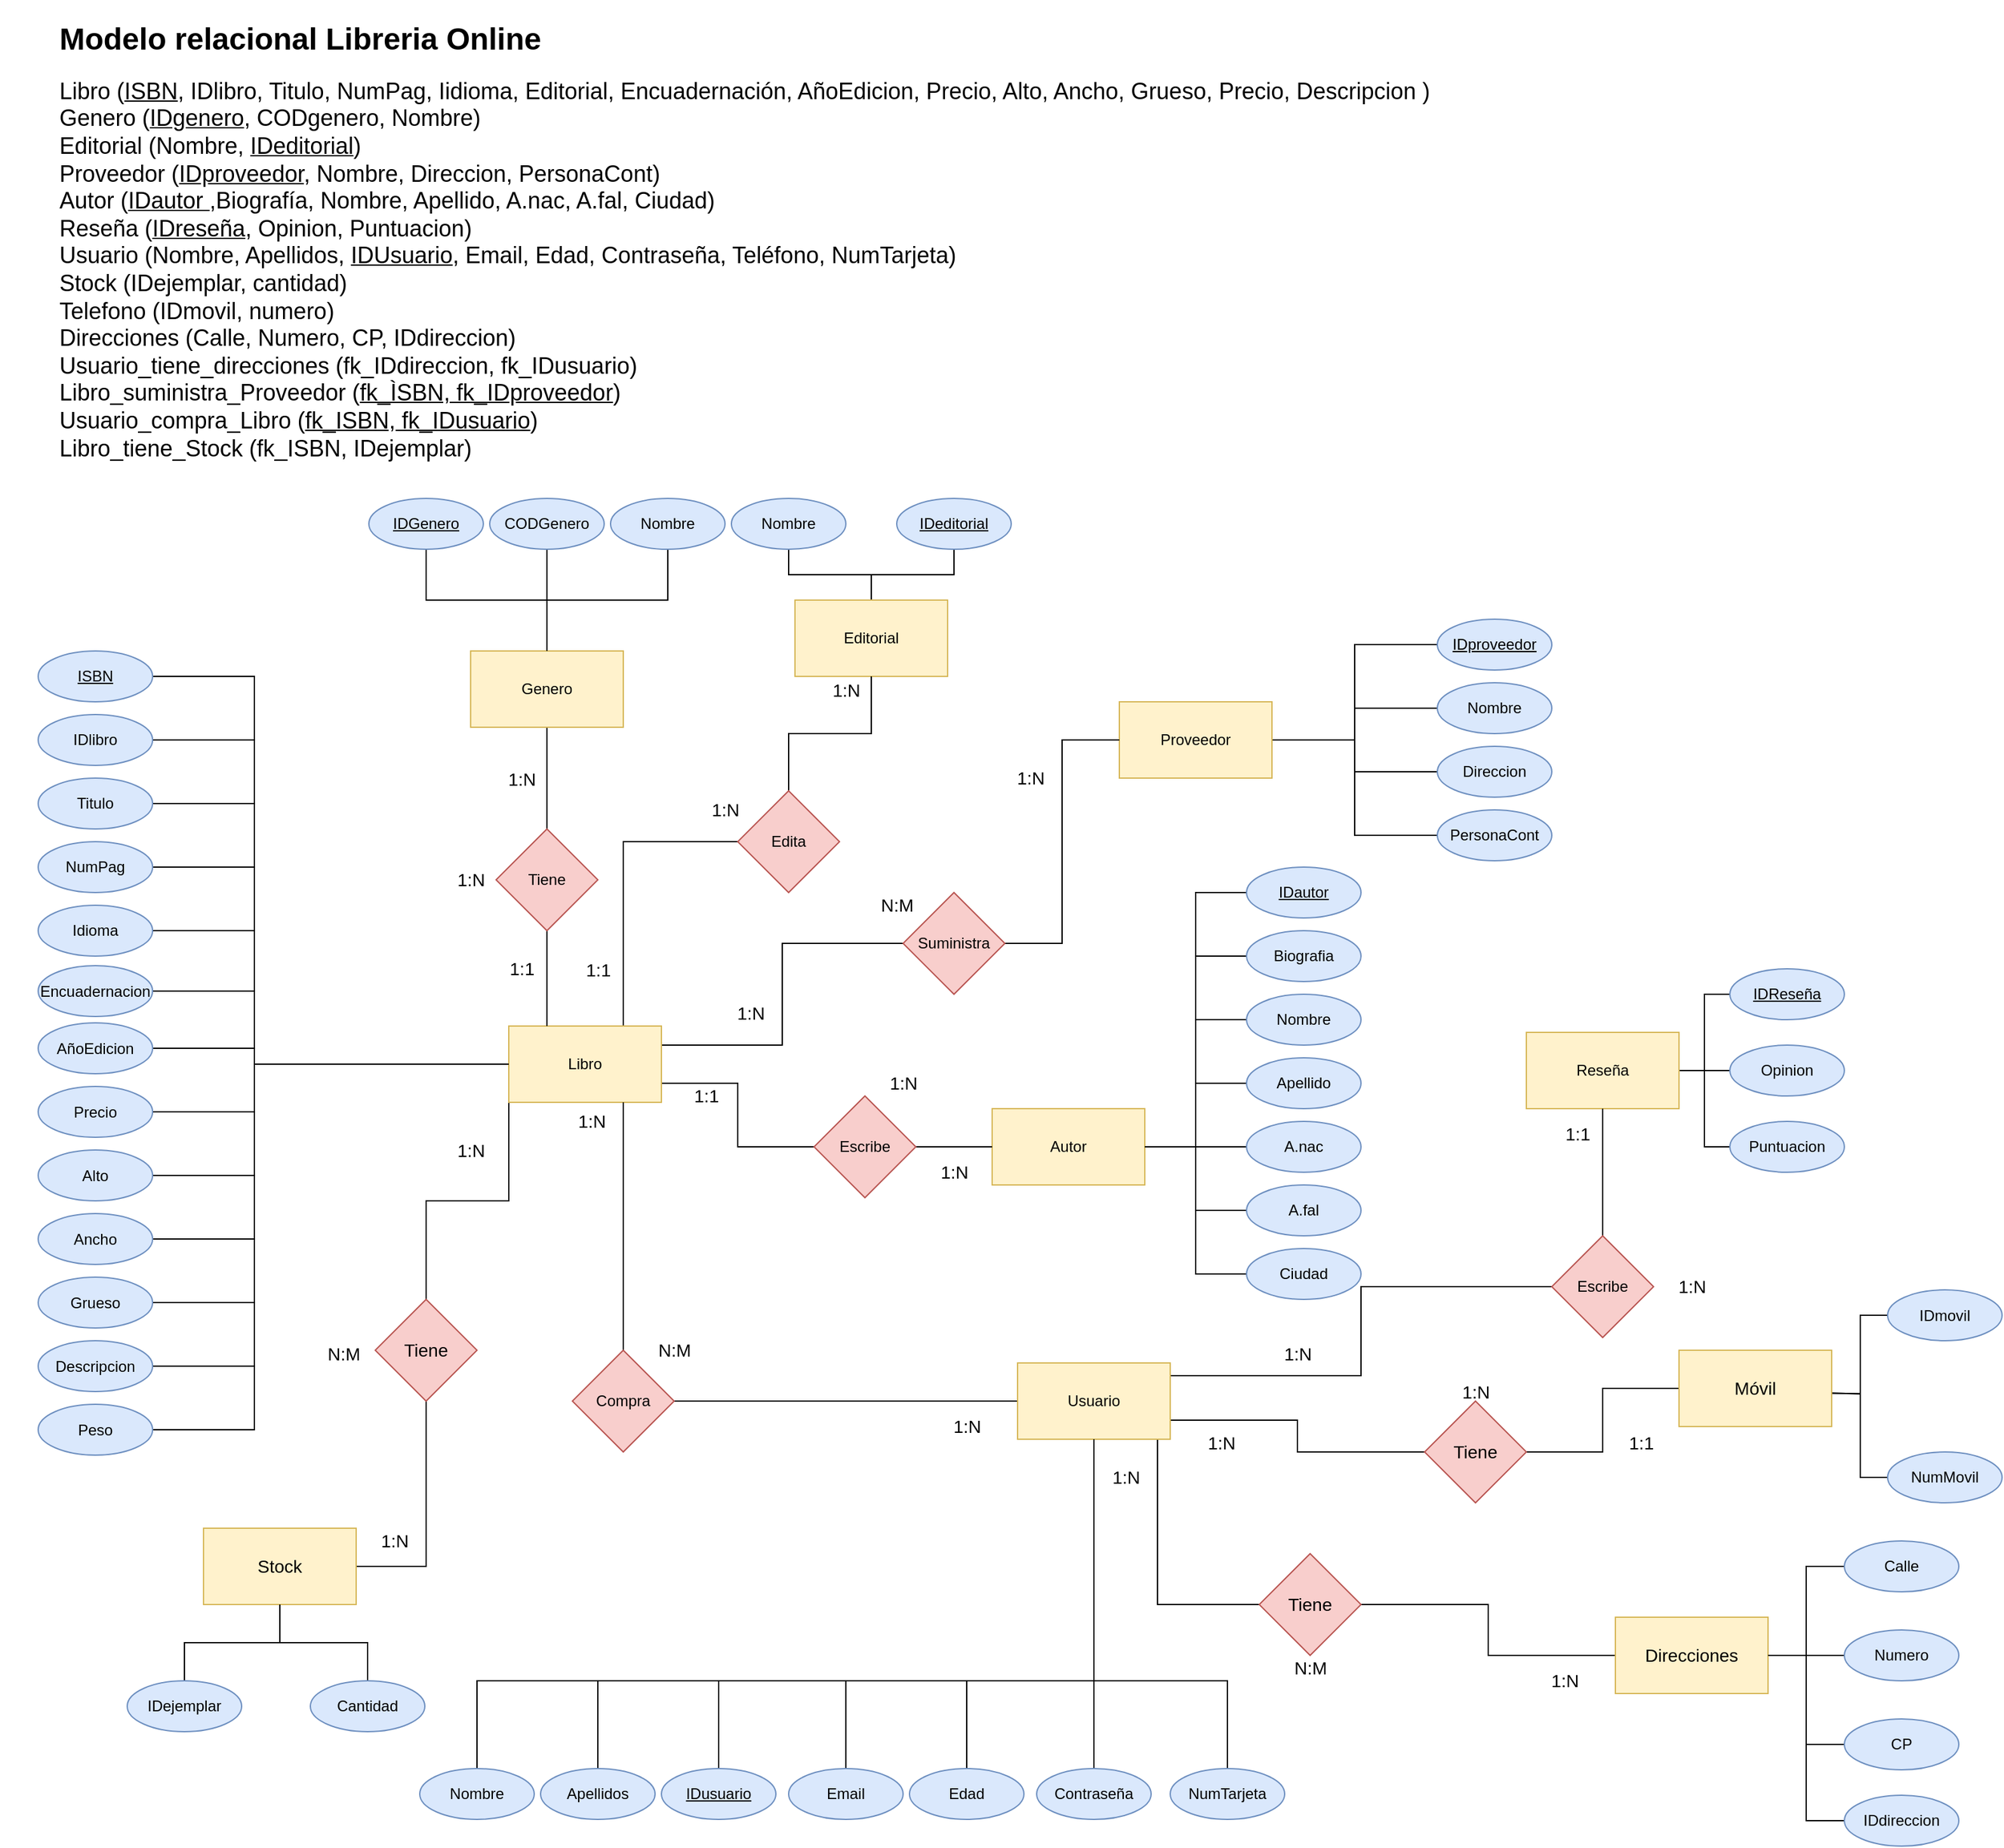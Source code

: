 <mxfile version="18.0.6" type="device"><diagram id="NYecESXogFYvdkkcwv6x" name="Página-1"><mxGraphModel dx="1858" dy="2727" grid="1" gridSize="10" guides="1" tooltips="1" connect="1" arrows="1" fold="1" page="1" pageScale="1" pageWidth="827" pageHeight="1169" math="0" shadow="0"><root><mxCell id="0"/><mxCell id="1" parent="0"/><mxCell id="gEyyF-Of_ql6OlrXS_ax-106" style="edgeStyle=orthogonalEdgeStyle;rounded=0;orthogonalLoop=1;jettySize=auto;html=1;exitX=0.75;exitY=0;exitDx=0;exitDy=0;entryX=0;entryY=0.5;entryDx=0;entryDy=0;endArrow=none;endFill=0;" edge="1" parent="1" source="gEyyF-Of_ql6OlrXS_ax-1" target="gEyyF-Of_ql6OlrXS_ax-92"><mxGeometry relative="1" as="geometry"><Array as="points"><mxPoint x="570" y="440"/></Array></mxGeometry></mxCell><mxCell id="gEyyF-Of_ql6OlrXS_ax-107" style="edgeStyle=orthogonalEdgeStyle;rounded=0;orthogonalLoop=1;jettySize=auto;html=1;exitX=1;exitY=0.75;exitDx=0;exitDy=0;entryX=0;entryY=0.5;entryDx=0;entryDy=0;endArrow=none;endFill=0;" edge="1" parent="1" source="gEyyF-Of_ql6OlrXS_ax-1" target="gEyyF-Of_ql6OlrXS_ax-72"><mxGeometry relative="1" as="geometry"/></mxCell><mxCell id="gEyyF-Of_ql6OlrXS_ax-110" style="edgeStyle=orthogonalEdgeStyle;rounded=0;orthogonalLoop=1;jettySize=auto;html=1;exitX=1;exitY=0.25;exitDx=0;exitDy=0;entryX=0;entryY=0.5;entryDx=0;entryDy=0;endArrow=none;endFill=0;" edge="1" parent="1" source="gEyyF-Of_ql6OlrXS_ax-1" target="gEyyF-Of_ql6OlrXS_ax-108"><mxGeometry relative="1" as="geometry"/></mxCell><mxCell id="UOkrinHC7sPWlOoIDPEx-24" style="edgeStyle=orthogonalEdgeStyle;rounded=0;orthogonalLoop=1;jettySize=auto;html=1;exitX=0;exitY=1;exitDx=0;exitDy=0;fontSize=14;endArrow=none;endFill=0;" edge="1" parent="1" source="gEyyF-Of_ql6OlrXS_ax-1" target="UOkrinHC7sPWlOoIDPEx-22"><mxGeometry relative="1" as="geometry"/></mxCell><mxCell id="gEyyF-Of_ql6OlrXS_ax-1" value="Libro" style="rounded=0;whiteSpace=wrap;html=1;fillColor=#fff2cc;strokeColor=#d6b656;" vertex="1" parent="1"><mxGeometry x="480" y="585" width="120" height="60" as="geometry"/></mxCell><mxCell id="gEyyF-Of_ql6OlrXS_ax-98" style="edgeStyle=orthogonalEdgeStyle;rounded=0;orthogonalLoop=1;jettySize=auto;html=1;exitX=0.5;exitY=0;exitDx=0;exitDy=0;entryX=0.5;entryY=1;entryDx=0;entryDy=0;endArrow=none;endFill=0;" edge="1" parent="1" source="gEyyF-Of_ql6OlrXS_ax-2" target="gEyyF-Of_ql6OlrXS_ax-95"><mxGeometry relative="1" as="geometry"/></mxCell><mxCell id="gEyyF-Of_ql6OlrXS_ax-99" style="edgeStyle=orthogonalEdgeStyle;rounded=0;orthogonalLoop=1;jettySize=auto;html=1;exitX=0.5;exitY=0;exitDx=0;exitDy=0;entryX=0.5;entryY=1;entryDx=0;entryDy=0;endArrow=none;endFill=0;" edge="1" parent="1" source="gEyyF-Of_ql6OlrXS_ax-2" target="gEyyF-Of_ql6OlrXS_ax-96"><mxGeometry relative="1" as="geometry"/></mxCell><mxCell id="gEyyF-Of_ql6OlrXS_ax-2" value="Editorial" style="rounded=0;whiteSpace=wrap;html=1;fillColor=#fff2cc;strokeColor=#d6b656;" vertex="1" parent="1"><mxGeometry x="705" y="250" width="120" height="60" as="geometry"/></mxCell><mxCell id="gEyyF-Of_ql6OlrXS_ax-117" style="edgeStyle=orthogonalEdgeStyle;rounded=0;orthogonalLoop=1;jettySize=auto;html=1;exitX=1;exitY=0.5;exitDx=0;exitDy=0;endArrow=none;endFill=0;entryX=0;entryY=0.5;entryDx=0;entryDy=0;" edge="1" parent="1" source="gEyyF-Of_ql6OlrXS_ax-3" target="gEyyF-Of_ql6OlrXS_ax-122"><mxGeometry relative="1" as="geometry"><mxPoint x="1205" y="360.0" as="targetPoint"/></mxGeometry></mxCell><mxCell id="gEyyF-Of_ql6OlrXS_ax-118" style="edgeStyle=orthogonalEdgeStyle;rounded=0;orthogonalLoop=1;jettySize=auto;html=1;exitX=1;exitY=0.5;exitDx=0;exitDy=0;entryX=0;entryY=0.5;entryDx=0;entryDy=0;endArrow=none;endFill=0;" edge="1" parent="1" source="gEyyF-Of_ql6OlrXS_ax-3" target="gEyyF-Of_ql6OlrXS_ax-116"><mxGeometry relative="1" as="geometry"/></mxCell><mxCell id="gEyyF-Of_ql6OlrXS_ax-119" style="edgeStyle=orthogonalEdgeStyle;rounded=0;orthogonalLoop=1;jettySize=auto;html=1;exitX=1;exitY=0.5;exitDx=0;exitDy=0;entryX=0;entryY=0.5;entryDx=0;entryDy=0;endArrow=none;endFill=0;" edge="1" parent="1" source="gEyyF-Of_ql6OlrXS_ax-3" target="gEyyF-Of_ql6OlrXS_ax-112"><mxGeometry relative="1" as="geometry"/></mxCell><mxCell id="gEyyF-Of_ql6OlrXS_ax-120" style="edgeStyle=orthogonalEdgeStyle;rounded=0;orthogonalLoop=1;jettySize=auto;html=1;exitX=1;exitY=0.5;exitDx=0;exitDy=0;entryX=0;entryY=0.5;entryDx=0;entryDy=0;endArrow=none;endFill=0;" edge="1" parent="1" source="gEyyF-Of_ql6OlrXS_ax-3" target="gEyyF-Of_ql6OlrXS_ax-114"><mxGeometry relative="1" as="geometry"/></mxCell><mxCell id="gEyyF-Of_ql6OlrXS_ax-3" value="Proveedor" style="rounded=0;whiteSpace=wrap;html=1;fillColor=#fff2cc;strokeColor=#d6b656;" vertex="1" parent="1"><mxGeometry x="960" y="330" width="120" height="60" as="geometry"/></mxCell><mxCell id="gEyyF-Of_ql6OlrXS_ax-4" value="Autor" style="rounded=0;whiteSpace=wrap;html=1;fillColor=#fff2cc;strokeColor=#d6b656;" vertex="1" parent="1"><mxGeometry x="860" y="650" width="120" height="60" as="geometry"/></mxCell><mxCell id="gEyyF-Of_ql6OlrXS_ax-63" style="edgeStyle=orthogonalEdgeStyle;rounded=0;orthogonalLoop=1;jettySize=auto;html=1;exitX=0;exitY=0.5;exitDx=0;exitDy=0;entryX=1;entryY=0.5;entryDx=0;entryDy=0;endArrow=none;endFill=0;" edge="1" parent="1" source="gEyyF-Of_ql6OlrXS_ax-5" target="gEyyF-Of_ql6OlrXS_ax-49"><mxGeometry relative="1" as="geometry"/></mxCell><mxCell id="gEyyF-Of_ql6OlrXS_ax-90" style="edgeStyle=orthogonalEdgeStyle;rounded=0;orthogonalLoop=1;jettySize=auto;html=1;exitX=1;exitY=0;exitDx=0;exitDy=0;entryX=0;entryY=0.5;entryDx=0;entryDy=0;endArrow=none;endFill=0;" edge="1" parent="1" source="gEyyF-Of_ql6OlrXS_ax-5" target="gEyyF-Of_ql6OlrXS_ax-89"><mxGeometry relative="1" as="geometry"><Array as="points"><mxPoint x="1000" y="860"/><mxPoint x="1150" y="860"/><mxPoint x="1150" y="790"/></Array></mxGeometry></mxCell><mxCell id="z6vMs8hqeqXjRKpPyVD--3" style="edgeStyle=orthogonalEdgeStyle;rounded=0;orthogonalLoop=1;jettySize=auto;html=1;exitX=1;exitY=0.75;exitDx=0;exitDy=0;entryX=0;entryY=0.5;entryDx=0;entryDy=0;fontSize=14;endArrow=none;endFill=0;" edge="1" parent="1" source="gEyyF-Of_ql6OlrXS_ax-5" target="z6vMs8hqeqXjRKpPyVD--1"><mxGeometry relative="1" as="geometry"/></mxCell><mxCell id="z6vMs8hqeqXjRKpPyVD--27" style="edgeStyle=orthogonalEdgeStyle;rounded=0;orthogonalLoop=1;jettySize=auto;html=1;exitX=0.75;exitY=1;exitDx=0;exitDy=0;entryX=0;entryY=0.5;entryDx=0;entryDy=0;fontSize=14;endArrow=none;endFill=0;" edge="1" parent="1" source="gEyyF-Of_ql6OlrXS_ax-5" target="z6vMs8hqeqXjRKpPyVD--26"><mxGeometry relative="1" as="geometry"><Array as="points"><mxPoint x="990" y="910"/><mxPoint x="990" y="1040"/></Array></mxGeometry></mxCell><mxCell id="gEyyF-Of_ql6OlrXS_ax-5" value="Usuario" style="rounded=0;whiteSpace=wrap;html=1;fillColor=#fff2cc;strokeColor=#d6b656;" vertex="1" parent="1"><mxGeometry x="880" y="850" width="120" height="60" as="geometry"/></mxCell><mxCell id="gEyyF-Of_ql6OlrXS_ax-103" style="edgeStyle=orthogonalEdgeStyle;rounded=0;orthogonalLoop=1;jettySize=auto;html=1;exitX=1;exitY=0.5;exitDx=0;exitDy=0;entryX=0;entryY=0.5;entryDx=0;entryDy=0;endArrow=none;endFill=0;" edge="1" parent="1" source="gEyyF-Of_ql6OlrXS_ax-6" target="gEyyF-Of_ql6OlrXS_ax-102"><mxGeometry relative="1" as="geometry"/></mxCell><mxCell id="gEyyF-Of_ql6OlrXS_ax-104" style="edgeStyle=orthogonalEdgeStyle;rounded=0;orthogonalLoop=1;jettySize=auto;html=1;exitX=1;exitY=0.5;exitDx=0;exitDy=0;entryX=0;entryY=0.5;entryDx=0;entryDy=0;endArrow=none;endFill=0;" edge="1" parent="1" source="gEyyF-Of_ql6OlrXS_ax-6" target="gEyyF-Of_ql6OlrXS_ax-101"><mxGeometry relative="1" as="geometry"/></mxCell><mxCell id="gEyyF-Of_ql6OlrXS_ax-105" style="edgeStyle=orthogonalEdgeStyle;rounded=0;orthogonalLoop=1;jettySize=auto;html=1;exitX=1;exitY=0.5;exitDx=0;exitDy=0;entryX=0;entryY=0.5;entryDx=0;entryDy=0;endArrow=none;endFill=0;" edge="1" parent="1" source="gEyyF-Of_ql6OlrXS_ax-6" target="gEyyF-Of_ql6OlrXS_ax-100"><mxGeometry relative="1" as="geometry"/></mxCell><mxCell id="gEyyF-Of_ql6OlrXS_ax-6" value="Reseña" style="whiteSpace=wrap;html=1;fillColor=#fff2cc;strokeColor=#d6b656;" vertex="1" parent="1"><mxGeometry x="1280" y="590" width="120" height="60" as="geometry"/></mxCell><mxCell id="gEyyF-Of_ql6OlrXS_ax-27" style="edgeStyle=orthogonalEdgeStyle;rounded=0;orthogonalLoop=1;jettySize=auto;html=1;exitX=1;exitY=0.5;exitDx=0;exitDy=0;entryX=0;entryY=0.5;entryDx=0;entryDy=0;endArrow=none;endFill=0;" edge="1" parent="1" source="gEyyF-Of_ql6OlrXS_ax-8" target="gEyyF-Of_ql6OlrXS_ax-1"><mxGeometry relative="1" as="geometry"><Array as="points"><mxPoint x="280" y="410"/><mxPoint x="280" y="615"/></Array></mxGeometry></mxCell><mxCell id="gEyyF-Of_ql6OlrXS_ax-8" value="Titulo" style="ellipse;whiteSpace=wrap;html=1;fillColor=#dae8fc;strokeColor=#6c8ebf;" vertex="1" parent="1"><mxGeometry x="110" y="390" width="90" height="40" as="geometry"/></mxCell><mxCell id="gEyyF-Of_ql6OlrXS_ax-29" style="edgeStyle=orthogonalEdgeStyle;rounded=0;orthogonalLoop=1;jettySize=auto;html=1;exitX=1;exitY=0.5;exitDx=0;exitDy=0;entryX=0;entryY=0.5;entryDx=0;entryDy=0;endArrow=none;endFill=0;" edge="1" parent="1" source="gEyyF-Of_ql6OlrXS_ax-10" target="gEyyF-Of_ql6OlrXS_ax-1"><mxGeometry relative="1" as="geometry"><Array as="points"><mxPoint x="280" y="460"/><mxPoint x="280" y="615"/></Array></mxGeometry></mxCell><mxCell id="gEyyF-Of_ql6OlrXS_ax-10" value="NumPag" style="ellipse;whiteSpace=wrap;html=1;fillColor=#dae8fc;strokeColor=#6c8ebf;" vertex="1" parent="1"><mxGeometry x="110" y="440" width="90" height="40" as="geometry"/></mxCell><mxCell id="gEyyF-Of_ql6OlrXS_ax-34" style="edgeStyle=orthogonalEdgeStyle;rounded=0;orthogonalLoop=1;jettySize=auto;html=1;exitX=1;exitY=0.5;exitDx=0;exitDy=0;entryX=0;entryY=0.5;entryDx=0;entryDy=0;endArrow=none;endFill=0;" edge="1" parent="1" source="gEyyF-Of_ql6OlrXS_ax-11" target="gEyyF-Of_ql6OlrXS_ax-1"><mxGeometry relative="1" as="geometry"><Array as="points"><mxPoint x="280" y="653"/><mxPoint x="280" y="615"/></Array></mxGeometry></mxCell><mxCell id="gEyyF-Of_ql6OlrXS_ax-11" value="Precio" style="ellipse;whiteSpace=wrap;html=1;fillColor=#dae8fc;strokeColor=#6c8ebf;" vertex="1" parent="1"><mxGeometry x="110" y="632.5" width="90" height="40" as="geometry"/></mxCell><mxCell id="gEyyF-Of_ql6OlrXS_ax-32" style="edgeStyle=orthogonalEdgeStyle;rounded=0;orthogonalLoop=1;jettySize=auto;html=1;exitX=1;exitY=0.5;exitDx=0;exitDy=0;entryX=0;entryY=0.5;entryDx=0;entryDy=0;endArrow=none;endFill=0;" edge="1" parent="1" source="gEyyF-Of_ql6OlrXS_ax-13" target="gEyyF-Of_ql6OlrXS_ax-1"><mxGeometry relative="1" as="geometry"><Array as="points"><mxPoint x="280" y="557"/><mxPoint x="280" y="615"/></Array></mxGeometry></mxCell><mxCell id="gEyyF-Of_ql6OlrXS_ax-13" value="Encuadernacion" style="ellipse;whiteSpace=wrap;html=1;fillColor=#dae8fc;strokeColor=#6c8ebf;" vertex="1" parent="1"><mxGeometry x="110" y="537.5" width="90" height="40" as="geometry"/></mxCell><mxCell id="gEyyF-Of_ql6OlrXS_ax-33" style="edgeStyle=orthogonalEdgeStyle;rounded=0;orthogonalLoop=1;jettySize=auto;html=1;exitX=1;exitY=0.5;exitDx=0;exitDy=0;entryX=0;entryY=0.5;entryDx=0;entryDy=0;endArrow=none;endFill=0;" edge="1" parent="1" source="gEyyF-Of_ql6OlrXS_ax-14" target="gEyyF-Of_ql6OlrXS_ax-1"><mxGeometry relative="1" as="geometry"><Array as="points"><mxPoint x="280" y="603"/><mxPoint x="280" y="615"/></Array></mxGeometry></mxCell><mxCell id="gEyyF-Of_ql6OlrXS_ax-14" value="AñoEdicion" style="ellipse;whiteSpace=wrap;html=1;fillColor=#dae8fc;strokeColor=#6c8ebf;" vertex="1" parent="1"><mxGeometry x="110" y="582.5" width="90" height="40" as="geometry"/></mxCell><mxCell id="gEyyF-Of_ql6OlrXS_ax-35" style="edgeStyle=orthogonalEdgeStyle;rounded=0;orthogonalLoop=1;jettySize=auto;html=1;exitX=1;exitY=0.5;exitDx=0;exitDy=0;entryX=0;entryY=0.5;entryDx=0;entryDy=0;endArrow=none;endFill=0;" edge="1" parent="1" source="gEyyF-Of_ql6OlrXS_ax-15" target="gEyyF-Of_ql6OlrXS_ax-1"><mxGeometry relative="1" as="geometry"><Array as="points"><mxPoint x="280" y="703"/><mxPoint x="280" y="615"/></Array></mxGeometry></mxCell><mxCell id="gEyyF-Of_ql6OlrXS_ax-15" value="Alto" style="ellipse;whiteSpace=wrap;html=1;fillColor=#dae8fc;strokeColor=#6c8ebf;" vertex="1" parent="1"><mxGeometry x="110" y="682.5" width="90" height="40" as="geometry"/></mxCell><mxCell id="gEyyF-Of_ql6OlrXS_ax-36" style="edgeStyle=orthogonalEdgeStyle;rounded=0;orthogonalLoop=1;jettySize=auto;html=1;exitX=1;exitY=0.5;exitDx=0;exitDy=0;entryX=0;entryY=0.5;entryDx=0;entryDy=0;endArrow=none;endFill=0;" edge="1" parent="1" source="gEyyF-Of_ql6OlrXS_ax-16" target="gEyyF-Of_ql6OlrXS_ax-1"><mxGeometry relative="1" as="geometry"><Array as="points"><mxPoint x="280" y="753"/><mxPoint x="280" y="615"/></Array></mxGeometry></mxCell><mxCell id="gEyyF-Of_ql6OlrXS_ax-16" value="Ancho" style="ellipse;whiteSpace=wrap;html=1;fillColor=#dae8fc;strokeColor=#6c8ebf;" vertex="1" parent="1"><mxGeometry x="110" y="732.5" width="90" height="40" as="geometry"/></mxCell><mxCell id="gEyyF-Of_ql6OlrXS_ax-37" style="edgeStyle=orthogonalEdgeStyle;rounded=0;orthogonalLoop=1;jettySize=auto;html=1;exitX=1;exitY=0.5;exitDx=0;exitDy=0;entryX=0;entryY=0.5;entryDx=0;entryDy=0;endArrow=none;endFill=0;" edge="1" parent="1" source="gEyyF-Of_ql6OlrXS_ax-17" target="gEyyF-Of_ql6OlrXS_ax-1"><mxGeometry relative="1" as="geometry"><Array as="points"><mxPoint x="280" y="803"/><mxPoint x="280" y="615"/></Array></mxGeometry></mxCell><mxCell id="gEyyF-Of_ql6OlrXS_ax-17" value="Grueso" style="ellipse;whiteSpace=wrap;html=1;fillColor=#dae8fc;strokeColor=#6c8ebf;" vertex="1" parent="1"><mxGeometry x="110" y="782.5" width="90" height="40" as="geometry"/></mxCell><mxCell id="gEyyF-Of_ql6OlrXS_ax-30" style="edgeStyle=orthogonalEdgeStyle;rounded=0;orthogonalLoop=1;jettySize=auto;html=1;exitX=1;exitY=0.5;exitDx=0;exitDy=0;entryX=0;entryY=0.5;entryDx=0;entryDy=0;endArrow=none;endFill=0;" edge="1" parent="1" source="gEyyF-Of_ql6OlrXS_ax-18" target="gEyyF-Of_ql6OlrXS_ax-1"><mxGeometry relative="1" as="geometry"><Array as="points"><mxPoint x="280" y="510"/><mxPoint x="280" y="615"/></Array></mxGeometry></mxCell><mxCell id="gEyyF-Of_ql6OlrXS_ax-18" value="Idioma" style="ellipse;whiteSpace=wrap;html=1;fillColor=#dae8fc;strokeColor=#6c8ebf;" vertex="1" parent="1"><mxGeometry x="110" y="490" width="90" height="40" as="geometry"/></mxCell><mxCell id="gEyyF-Of_ql6OlrXS_ax-39" style="edgeStyle=orthogonalEdgeStyle;rounded=0;orthogonalLoop=1;jettySize=auto;html=1;exitX=1;exitY=0.5;exitDx=0;exitDy=0;entryX=0;entryY=0.5;entryDx=0;entryDy=0;endArrow=none;endFill=0;" edge="1" parent="1" source="gEyyF-Of_ql6OlrXS_ax-19" target="gEyyF-Of_ql6OlrXS_ax-1"><mxGeometry relative="1" as="geometry"><Array as="points"><mxPoint x="280" y="903"/><mxPoint x="280" y="615"/></Array></mxGeometry></mxCell><mxCell id="gEyyF-Of_ql6OlrXS_ax-19" value="Peso" style="ellipse;whiteSpace=wrap;html=1;fillColor=#dae8fc;strokeColor=#6c8ebf;" vertex="1" parent="1"><mxGeometry x="110" y="882.5" width="90" height="40" as="geometry"/></mxCell><mxCell id="gEyyF-Of_ql6OlrXS_ax-38" style="edgeStyle=orthogonalEdgeStyle;rounded=0;orthogonalLoop=1;jettySize=auto;html=1;exitX=1;exitY=0.5;exitDx=0;exitDy=0;entryX=0;entryY=0.5;entryDx=0;entryDy=0;endArrow=none;endFill=0;" edge="1" parent="1" source="gEyyF-Of_ql6OlrXS_ax-20" target="gEyyF-Of_ql6OlrXS_ax-1"><mxGeometry relative="1" as="geometry"><Array as="points"><mxPoint x="280" y="853"/><mxPoint x="280" y="615"/></Array></mxGeometry></mxCell><mxCell id="gEyyF-Of_ql6OlrXS_ax-20" value="Descripcion" style="ellipse;whiteSpace=wrap;html=1;fillColor=#dae8fc;strokeColor=#6c8ebf;" vertex="1" parent="1"><mxGeometry x="110" y="832.5" width="90" height="40" as="geometry"/></mxCell><mxCell id="gEyyF-Of_ql6OlrXS_ax-24" style="edgeStyle=orthogonalEdgeStyle;rounded=0;orthogonalLoop=1;jettySize=auto;html=1;exitX=1;exitY=0.5;exitDx=0;exitDy=0;entryX=0;entryY=0.5;entryDx=0;entryDy=0;endArrow=none;endFill=0;" edge="1" parent="1" source="gEyyF-Of_ql6OlrXS_ax-22" target="gEyyF-Of_ql6OlrXS_ax-1"><mxGeometry relative="1" as="geometry"><Array as="points"><mxPoint x="280" y="310"/><mxPoint x="280" y="615"/></Array></mxGeometry></mxCell><mxCell id="gEyyF-Of_ql6OlrXS_ax-22" value="&lt;u&gt;ISBN&lt;/u&gt;" style="ellipse;whiteSpace=wrap;html=1;fillColor=#dae8fc;strokeColor=#6c8ebf;" vertex="1" parent="1"><mxGeometry x="110" y="290" width="90" height="40" as="geometry"/></mxCell><mxCell id="gEyyF-Of_ql6OlrXS_ax-25" style="edgeStyle=orthogonalEdgeStyle;rounded=0;orthogonalLoop=1;jettySize=auto;html=1;exitX=1;exitY=0.5;exitDx=0;exitDy=0;entryX=0;entryY=0.5;entryDx=0;entryDy=0;endArrow=none;endFill=0;" edge="1" parent="1" source="gEyyF-Of_ql6OlrXS_ax-23" target="gEyyF-Of_ql6OlrXS_ax-1"><mxGeometry relative="1" as="geometry"><Array as="points"><mxPoint x="280" y="360"/><mxPoint x="280" y="615"/></Array></mxGeometry></mxCell><mxCell id="gEyyF-Of_ql6OlrXS_ax-23" value="IDlibro" style="ellipse;whiteSpace=wrap;html=1;fillColor=#dae8fc;strokeColor=#6c8ebf;" vertex="1" parent="1"><mxGeometry x="110" y="340" width="90" height="40" as="geometry"/></mxCell><mxCell id="z6vMs8hqeqXjRKpPyVD--17" style="edgeStyle=orthogonalEdgeStyle;rounded=0;orthogonalLoop=1;jettySize=auto;html=1;exitX=0.5;exitY=0;exitDx=0;exitDy=0;entryX=0.5;entryY=1;entryDx=0;entryDy=0;fontSize=14;endArrow=none;endFill=0;" edge="1" parent="1" source="gEyyF-Of_ql6OlrXS_ax-40" target="gEyyF-Of_ql6OlrXS_ax-5"><mxGeometry relative="1" as="geometry"><Array as="points"><mxPoint x="455" y="1100"/><mxPoint x="940" y="1100"/></Array></mxGeometry></mxCell><mxCell id="gEyyF-Of_ql6OlrXS_ax-40" value="Nombre" style="ellipse;whiteSpace=wrap;html=1;fillColor=#dae8fc;strokeColor=#6c8ebf;" vertex="1" parent="1"><mxGeometry x="410" y="1169" width="90" height="40" as="geometry"/></mxCell><mxCell id="z6vMs8hqeqXjRKpPyVD--18" style="edgeStyle=orthogonalEdgeStyle;rounded=0;orthogonalLoop=1;jettySize=auto;html=1;exitX=0.5;exitY=0;exitDx=0;exitDy=0;entryX=0.5;entryY=1;entryDx=0;entryDy=0;fontSize=14;endArrow=none;endFill=0;" edge="1" parent="1" source="gEyyF-Of_ql6OlrXS_ax-41" target="gEyyF-Of_ql6OlrXS_ax-5"><mxGeometry relative="1" as="geometry"><Array as="points"><mxPoint x="550" y="1100"/><mxPoint x="940" y="1100"/></Array></mxGeometry></mxCell><mxCell id="gEyyF-Of_ql6OlrXS_ax-41" value="Apellidos" style="ellipse;whiteSpace=wrap;html=1;fillColor=#dae8fc;strokeColor=#6c8ebf;" vertex="1" parent="1"><mxGeometry x="505" y="1169" width="90" height="40" as="geometry"/></mxCell><mxCell id="z6vMs8hqeqXjRKpPyVD--19" style="edgeStyle=orthogonalEdgeStyle;rounded=0;orthogonalLoop=1;jettySize=auto;html=1;exitX=0.5;exitY=0;exitDx=0;exitDy=0;entryX=0.5;entryY=1;entryDx=0;entryDy=0;fontSize=14;endArrow=none;endFill=0;" edge="1" parent="1" source="gEyyF-Of_ql6OlrXS_ax-42" target="gEyyF-Of_ql6OlrXS_ax-5"><mxGeometry relative="1" as="geometry"><Array as="points"><mxPoint x="645" y="1100"/><mxPoint x="940" y="1100"/></Array></mxGeometry></mxCell><mxCell id="gEyyF-Of_ql6OlrXS_ax-42" value="&lt;u&gt;IDusuario&lt;/u&gt;" style="ellipse;whiteSpace=wrap;html=1;fillColor=#dae8fc;strokeColor=#6c8ebf;" vertex="1" parent="1"><mxGeometry x="600" y="1169" width="90" height="40" as="geometry"/></mxCell><mxCell id="z6vMs8hqeqXjRKpPyVD--20" style="edgeStyle=orthogonalEdgeStyle;rounded=0;orthogonalLoop=1;jettySize=auto;html=1;exitX=0.5;exitY=0;exitDx=0;exitDy=0;entryX=0.5;entryY=1;entryDx=0;entryDy=0;fontSize=14;endArrow=none;endFill=0;" edge="1" parent="1" source="gEyyF-Of_ql6OlrXS_ax-43" target="gEyyF-Of_ql6OlrXS_ax-5"><mxGeometry relative="1" as="geometry"><Array as="points"><mxPoint x="745" y="1100"/><mxPoint x="940" y="1100"/></Array></mxGeometry></mxCell><mxCell id="gEyyF-Of_ql6OlrXS_ax-43" value="Email" style="ellipse;whiteSpace=wrap;html=1;fillColor=#dae8fc;strokeColor=#6c8ebf;" vertex="1" parent="1"><mxGeometry x="700" y="1169" width="90" height="40" as="geometry"/></mxCell><mxCell id="z6vMs8hqeqXjRKpPyVD--21" style="edgeStyle=orthogonalEdgeStyle;rounded=0;orthogonalLoop=1;jettySize=auto;html=1;exitX=0.5;exitY=0;exitDx=0;exitDy=0;entryX=0.5;entryY=1;entryDx=0;entryDy=0;fontSize=14;endArrow=none;endFill=0;" edge="1" parent="1" source="gEyyF-Of_ql6OlrXS_ax-44" target="gEyyF-Of_ql6OlrXS_ax-5"><mxGeometry relative="1" as="geometry"><Array as="points"><mxPoint x="840" y="1100"/><mxPoint x="940" y="1100"/></Array></mxGeometry></mxCell><mxCell id="gEyyF-Of_ql6OlrXS_ax-44" value="Edad" style="ellipse;whiteSpace=wrap;html=1;fillColor=#dae8fc;strokeColor=#6c8ebf;" vertex="1" parent="1"><mxGeometry x="795" y="1169" width="90" height="40" as="geometry"/></mxCell><mxCell id="z6vMs8hqeqXjRKpPyVD--22" style="edgeStyle=orthogonalEdgeStyle;rounded=0;orthogonalLoop=1;jettySize=auto;html=1;exitX=0.5;exitY=0;exitDx=0;exitDy=0;entryX=0.5;entryY=1;entryDx=0;entryDy=0;fontSize=14;endArrow=none;endFill=0;" edge="1" parent="1" source="gEyyF-Of_ql6OlrXS_ax-45" target="gEyyF-Of_ql6OlrXS_ax-5"><mxGeometry relative="1" as="geometry"/></mxCell><mxCell id="gEyyF-Of_ql6OlrXS_ax-45" value="Contraseña" style="ellipse;whiteSpace=wrap;html=1;fillColor=#dae8fc;strokeColor=#6c8ebf;" vertex="1" parent="1"><mxGeometry x="895" y="1169" width="90" height="40" as="geometry"/></mxCell><mxCell id="z6vMs8hqeqXjRKpPyVD--30" style="edgeStyle=orthogonalEdgeStyle;rounded=0;orthogonalLoop=1;jettySize=auto;html=1;exitX=0.5;exitY=0;exitDx=0;exitDy=0;entryX=0.5;entryY=1;entryDx=0;entryDy=0;fontSize=14;endArrow=none;endFill=0;" edge="1" parent="1" source="gEyyF-Of_ql6OlrXS_ax-47" target="gEyyF-Of_ql6OlrXS_ax-5"><mxGeometry relative="1" as="geometry"><Array as="points"><mxPoint x="1045" y="1100"/><mxPoint x="940" y="1100"/></Array></mxGeometry></mxCell><mxCell id="gEyyF-Of_ql6OlrXS_ax-47" value="NumTarjeta" style="ellipse;whiteSpace=wrap;html=1;fillColor=#dae8fc;strokeColor=#6c8ebf;" vertex="1" parent="1"><mxGeometry x="1000" y="1169" width="90" height="40" as="geometry"/></mxCell><mxCell id="gEyyF-Of_ql6OlrXS_ax-51" style="edgeStyle=orthogonalEdgeStyle;rounded=0;orthogonalLoop=1;jettySize=auto;html=1;exitX=0.5;exitY=0;exitDx=0;exitDy=0;entryX=0.75;entryY=1;entryDx=0;entryDy=0;endArrow=none;endFill=0;" edge="1" parent="1" source="gEyyF-Of_ql6OlrXS_ax-49" target="gEyyF-Of_ql6OlrXS_ax-1"><mxGeometry relative="1" as="geometry"/></mxCell><mxCell id="gEyyF-Of_ql6OlrXS_ax-49" value="Compra" style="rhombus;whiteSpace=wrap;html=1;fillColor=#f8cecc;strokeColor=#b85450;" vertex="1" parent="1"><mxGeometry x="530" y="840" width="80" height="80" as="geometry"/></mxCell><mxCell id="gEyyF-Of_ql6OlrXS_ax-66" style="edgeStyle=orthogonalEdgeStyle;rounded=0;orthogonalLoop=1;jettySize=auto;html=1;exitX=0.5;exitY=1;exitDx=0;exitDy=0;endArrow=none;endFill=0;" edge="1" parent="1" source="gEyyF-Of_ql6OlrXS_ax-64" target="gEyyF-Of_ql6OlrXS_ax-65"><mxGeometry relative="1" as="geometry"/></mxCell><mxCell id="gEyyF-Of_ql6OlrXS_ax-64" value="Genero" style="whiteSpace=wrap;html=1;fillColor=#fff2cc;strokeColor=#d6b656;" vertex="1" parent="1"><mxGeometry x="450" y="290" width="120" height="60" as="geometry"/></mxCell><mxCell id="gEyyF-Of_ql6OlrXS_ax-67" style="edgeStyle=orthogonalEdgeStyle;rounded=0;orthogonalLoop=1;jettySize=auto;html=1;exitX=0.5;exitY=1;exitDx=0;exitDy=0;entryX=0.25;entryY=0;entryDx=0;entryDy=0;endArrow=none;endFill=0;" edge="1" parent="1" source="gEyyF-Of_ql6OlrXS_ax-65" target="gEyyF-Of_ql6OlrXS_ax-1"><mxGeometry relative="1" as="geometry"/></mxCell><mxCell id="gEyyF-Of_ql6OlrXS_ax-65" value="Tiene" style="rhombus;whiteSpace=wrap;html=1;fillColor=#f8cecc;strokeColor=#b85450;" vertex="1" parent="1"><mxGeometry x="470" y="430" width="80" height="80" as="geometry"/></mxCell><mxCell id="gEyyF-Of_ql6OlrXS_ax-70" style="edgeStyle=orthogonalEdgeStyle;rounded=0;orthogonalLoop=1;jettySize=auto;html=1;exitX=0.5;exitY=1;exitDx=0;exitDy=0;entryX=0.5;entryY=0;entryDx=0;entryDy=0;endArrow=none;endFill=0;" edge="1" parent="1" source="gEyyF-Of_ql6OlrXS_ax-68" target="gEyyF-Of_ql6OlrXS_ax-64"><mxGeometry relative="1" as="geometry"/></mxCell><mxCell id="gEyyF-Of_ql6OlrXS_ax-68" value="&lt;u&gt;IDGenero&lt;/u&gt;" style="ellipse;whiteSpace=wrap;html=1;fillColor=#dae8fc;strokeColor=#6c8ebf;" vertex="1" parent="1"><mxGeometry x="370" y="170" width="90" height="40" as="geometry"/></mxCell><mxCell id="gEyyF-Of_ql6OlrXS_ax-71" style="edgeStyle=orthogonalEdgeStyle;rounded=0;orthogonalLoop=1;jettySize=auto;html=1;exitX=0.5;exitY=1;exitDx=0;exitDy=0;entryX=0.5;entryY=0;entryDx=0;entryDy=0;endArrow=none;endFill=0;" edge="1" parent="1" source="gEyyF-Of_ql6OlrXS_ax-69" target="gEyyF-Of_ql6OlrXS_ax-64"><mxGeometry relative="1" as="geometry"/></mxCell><mxCell id="gEyyF-Of_ql6OlrXS_ax-69" value="Nombre" style="ellipse;whiteSpace=wrap;html=1;fillColor=#dae8fc;strokeColor=#6c8ebf;" vertex="1" parent="1"><mxGeometry x="560" y="170" width="90" height="40" as="geometry"/></mxCell><mxCell id="gEyyF-Of_ql6OlrXS_ax-74" style="edgeStyle=orthogonalEdgeStyle;rounded=0;orthogonalLoop=1;jettySize=auto;html=1;exitX=1;exitY=0.5;exitDx=0;exitDy=0;entryX=0;entryY=0.5;entryDx=0;entryDy=0;endArrow=none;endFill=0;" edge="1" parent="1" source="gEyyF-Of_ql6OlrXS_ax-72" target="gEyyF-Of_ql6OlrXS_ax-4"><mxGeometry relative="1" as="geometry"/></mxCell><mxCell id="gEyyF-Of_ql6OlrXS_ax-72" value="Escribe" style="rhombus;whiteSpace=wrap;html=1;fillColor=#f8cecc;strokeColor=#b85450;" vertex="1" parent="1"><mxGeometry x="720" y="640" width="80" height="80" as="geometry"/></mxCell><mxCell id="gEyyF-Of_ql6OlrXS_ax-87" style="edgeStyle=orthogonalEdgeStyle;rounded=0;orthogonalLoop=1;jettySize=auto;html=1;exitX=0;exitY=0.5;exitDx=0;exitDy=0;entryX=1;entryY=0.5;entryDx=0;entryDy=0;endArrow=none;endFill=0;" edge="1" parent="1" source="gEyyF-Of_ql6OlrXS_ax-76" target="gEyyF-Of_ql6OlrXS_ax-4"><mxGeometry relative="1" as="geometry"/></mxCell><mxCell id="gEyyF-Of_ql6OlrXS_ax-76" value="Nombre" style="ellipse;whiteSpace=wrap;html=1;fillColor=#dae8fc;strokeColor=#6c8ebf;" vertex="1" parent="1"><mxGeometry x="1060" y="560" width="90" height="40" as="geometry"/></mxCell><mxCell id="gEyyF-Of_ql6OlrXS_ax-88" style="edgeStyle=orthogonalEdgeStyle;rounded=0;orthogonalLoop=1;jettySize=auto;html=1;exitX=0;exitY=0.5;exitDx=0;exitDy=0;entryX=1;entryY=0.5;entryDx=0;entryDy=0;endArrow=none;endFill=0;" edge="1" parent="1" source="gEyyF-Of_ql6OlrXS_ax-78" target="gEyyF-Of_ql6OlrXS_ax-4"><mxGeometry relative="1" as="geometry"/></mxCell><mxCell id="gEyyF-Of_ql6OlrXS_ax-78" value="Biografia" style="ellipse;whiteSpace=wrap;html=1;fillColor=#dae8fc;strokeColor=#6c8ebf;" vertex="1" parent="1"><mxGeometry x="1060" y="510" width="90" height="40" as="geometry"/></mxCell><mxCell id="gEyyF-Of_ql6OlrXS_ax-86" style="edgeStyle=orthogonalEdgeStyle;rounded=0;orthogonalLoop=1;jettySize=auto;html=1;exitX=0;exitY=0.5;exitDx=0;exitDy=0;entryX=1;entryY=0.5;entryDx=0;entryDy=0;endArrow=none;endFill=0;" edge="1" parent="1" source="gEyyF-Of_ql6OlrXS_ax-79" target="gEyyF-Of_ql6OlrXS_ax-4"><mxGeometry relative="1" as="geometry"/></mxCell><mxCell id="gEyyF-Of_ql6OlrXS_ax-79" value="Ciudad" style="ellipse;whiteSpace=wrap;html=1;fillColor=#dae8fc;strokeColor=#6c8ebf;" vertex="1" parent="1"><mxGeometry x="1060" y="760" width="90" height="40" as="geometry"/></mxCell><mxCell id="gEyyF-Of_ql6OlrXS_ax-85" style="edgeStyle=orthogonalEdgeStyle;rounded=0;orthogonalLoop=1;jettySize=auto;html=1;exitX=0;exitY=0.5;exitDx=0;exitDy=0;entryX=1;entryY=0.5;entryDx=0;entryDy=0;endArrow=none;endFill=0;" edge="1" parent="1" source="gEyyF-Of_ql6OlrXS_ax-80" target="gEyyF-Of_ql6OlrXS_ax-4"><mxGeometry relative="1" as="geometry"/></mxCell><mxCell id="gEyyF-Of_ql6OlrXS_ax-80" value="A.fal" style="ellipse;whiteSpace=wrap;html=1;fillColor=#dae8fc;strokeColor=#6c8ebf;" vertex="1" parent="1"><mxGeometry x="1060" y="710" width="90" height="40" as="geometry"/></mxCell><mxCell id="gEyyF-Of_ql6OlrXS_ax-83" style="edgeStyle=orthogonalEdgeStyle;rounded=0;orthogonalLoop=1;jettySize=auto;html=1;exitX=0;exitY=0.5;exitDx=0;exitDy=0;entryX=1;entryY=0.5;entryDx=0;entryDy=0;endArrow=none;endFill=0;" edge="1" parent="1" source="gEyyF-Of_ql6OlrXS_ax-81" target="gEyyF-Of_ql6OlrXS_ax-4"><mxGeometry relative="1" as="geometry"/></mxCell><mxCell id="gEyyF-Of_ql6OlrXS_ax-81" value="A.nac" style="ellipse;whiteSpace=wrap;html=1;fillColor=#dae8fc;strokeColor=#6c8ebf;" vertex="1" parent="1"><mxGeometry x="1060" y="660" width="90" height="40" as="geometry"/></mxCell><mxCell id="gEyyF-Of_ql6OlrXS_ax-84" style="edgeStyle=orthogonalEdgeStyle;rounded=0;orthogonalLoop=1;jettySize=auto;html=1;exitX=0;exitY=0.5;exitDx=0;exitDy=0;entryX=1;entryY=0.5;entryDx=0;entryDy=0;endArrow=none;endFill=0;" edge="1" parent="1" source="gEyyF-Of_ql6OlrXS_ax-82" target="gEyyF-Of_ql6OlrXS_ax-4"><mxGeometry relative="1" as="geometry"/></mxCell><mxCell id="gEyyF-Of_ql6OlrXS_ax-82" value="Apellido" style="ellipse;whiteSpace=wrap;html=1;fillColor=#dae8fc;strokeColor=#6c8ebf;" vertex="1" parent="1"><mxGeometry x="1060" y="610" width="90" height="40" as="geometry"/></mxCell><mxCell id="gEyyF-Of_ql6OlrXS_ax-91" style="edgeStyle=orthogonalEdgeStyle;rounded=0;orthogonalLoop=1;jettySize=auto;html=1;exitX=0.5;exitY=0;exitDx=0;exitDy=0;entryX=0.5;entryY=1;entryDx=0;entryDy=0;endArrow=none;endFill=0;" edge="1" parent="1" source="gEyyF-Of_ql6OlrXS_ax-89" target="gEyyF-Of_ql6OlrXS_ax-6"><mxGeometry relative="1" as="geometry"/></mxCell><mxCell id="gEyyF-Of_ql6OlrXS_ax-89" value="Escribe" style="rhombus;whiteSpace=wrap;html=1;fillColor=#f8cecc;strokeColor=#b85450;" vertex="1" parent="1"><mxGeometry x="1300" y="750" width="80" height="80" as="geometry"/></mxCell><mxCell id="gEyyF-Of_ql6OlrXS_ax-97" style="edgeStyle=orthogonalEdgeStyle;rounded=0;orthogonalLoop=1;jettySize=auto;html=1;exitX=0.5;exitY=0;exitDx=0;exitDy=0;entryX=0.5;entryY=1;entryDx=0;entryDy=0;endArrow=none;endFill=0;" edge="1" parent="1" source="gEyyF-Of_ql6OlrXS_ax-92" target="gEyyF-Of_ql6OlrXS_ax-2"><mxGeometry relative="1" as="geometry"/></mxCell><mxCell id="gEyyF-Of_ql6OlrXS_ax-92" value="Edita" style="rhombus;whiteSpace=wrap;html=1;fillColor=#f8cecc;strokeColor=#b85450;" vertex="1" parent="1"><mxGeometry x="660" y="400" width="80" height="80" as="geometry"/></mxCell><mxCell id="gEyyF-Of_ql6OlrXS_ax-95" value="Nombre" style="ellipse;whiteSpace=wrap;html=1;fillColor=#dae8fc;strokeColor=#6c8ebf;" vertex="1" parent="1"><mxGeometry x="655" y="170" width="90" height="40" as="geometry"/></mxCell><mxCell id="gEyyF-Of_ql6OlrXS_ax-96" value="&lt;u&gt;IDeditorial&lt;/u&gt;" style="ellipse;whiteSpace=wrap;html=1;fillColor=#dae8fc;strokeColor=#6c8ebf;" vertex="1" parent="1"><mxGeometry x="785" y="170" width="90" height="40" as="geometry"/></mxCell><mxCell id="gEyyF-Of_ql6OlrXS_ax-100" value="Puntuacion" style="ellipse;whiteSpace=wrap;html=1;fillColor=#dae8fc;strokeColor=#6c8ebf;" vertex="1" parent="1"><mxGeometry x="1440" y="660" width="90" height="40" as="geometry"/></mxCell><mxCell id="gEyyF-Of_ql6OlrXS_ax-101" value="Opinion" style="ellipse;whiteSpace=wrap;html=1;fillColor=#dae8fc;strokeColor=#6c8ebf;" vertex="1" parent="1"><mxGeometry x="1440" y="600" width="90" height="40" as="geometry"/></mxCell><mxCell id="gEyyF-Of_ql6OlrXS_ax-102" value="&lt;u&gt;IDReseña&lt;/u&gt;" style="ellipse;whiteSpace=wrap;html=1;fillColor=#dae8fc;strokeColor=#6c8ebf;" vertex="1" parent="1"><mxGeometry x="1440" y="540" width="90" height="40" as="geometry"/></mxCell><mxCell id="gEyyF-Of_ql6OlrXS_ax-111" style="edgeStyle=orthogonalEdgeStyle;rounded=0;orthogonalLoop=1;jettySize=auto;html=1;exitX=1;exitY=0.5;exitDx=0;exitDy=0;entryX=0;entryY=0.5;entryDx=0;entryDy=0;endArrow=none;endFill=0;" edge="1" parent="1" source="gEyyF-Of_ql6OlrXS_ax-108" target="gEyyF-Of_ql6OlrXS_ax-3"><mxGeometry relative="1" as="geometry"/></mxCell><mxCell id="gEyyF-Of_ql6OlrXS_ax-108" value="Suministra" style="rhombus;whiteSpace=wrap;html=1;fillColor=#f8cecc;strokeColor=#b85450;" vertex="1" parent="1"><mxGeometry x="790" y="480" width="80" height="80" as="geometry"/></mxCell><mxCell id="gEyyF-Of_ql6OlrXS_ax-112" value="&lt;u&gt;IDproveedor&lt;/u&gt;" style="ellipse;whiteSpace=wrap;html=1;fillColor=#dae8fc;strokeColor=#6c8ebf;" vertex="1" parent="1"><mxGeometry x="1210" y="265" width="90" height="40" as="geometry"/></mxCell><mxCell id="gEyyF-Of_ql6OlrXS_ax-114" value="PersonaCont" style="ellipse;whiteSpace=wrap;html=1;fillColor=#dae8fc;strokeColor=#6c8ebf;" vertex="1" parent="1"><mxGeometry x="1210" y="415" width="90" height="40" as="geometry"/></mxCell><mxCell id="gEyyF-Of_ql6OlrXS_ax-116" value="Nombre" style="ellipse;whiteSpace=wrap;html=1;fillColor=#dae8fc;strokeColor=#6c8ebf;" vertex="1" parent="1"><mxGeometry x="1210" y="315" width="90" height="40" as="geometry"/></mxCell><mxCell id="gEyyF-Of_ql6OlrXS_ax-122" value="Direccion" style="ellipse;whiteSpace=wrap;html=1;fillColor=#dae8fc;strokeColor=#6c8ebf;" vertex="1" parent="1"><mxGeometry x="1210" y="365" width="90" height="40" as="geometry"/></mxCell><mxCell id="gEyyF-Of_ql6OlrXS_ax-124" style="edgeStyle=orthogonalEdgeStyle;rounded=0;orthogonalLoop=1;jettySize=auto;html=1;exitX=0.5;exitY=1;exitDx=0;exitDy=0;entryX=0.5;entryY=0;entryDx=0;entryDy=0;endArrow=none;endFill=0;" edge="1" parent="1" source="gEyyF-Of_ql6OlrXS_ax-123" target="gEyyF-Of_ql6OlrXS_ax-64"><mxGeometry relative="1" as="geometry"/></mxCell><mxCell id="gEyyF-Of_ql6OlrXS_ax-123" value="CODGenero" style="ellipse;whiteSpace=wrap;html=1;fillColor=#dae8fc;strokeColor=#6c8ebf;" vertex="1" parent="1"><mxGeometry x="465" y="170" width="90" height="40" as="geometry"/></mxCell><mxCell id="UOkrinHC7sPWlOoIDPEx-1" value="&lt;blockquote style=&quot;margin: 0 0 0 40px; border: none; padding: 0px;&quot;&gt;&lt;h1 style=&quot;text-align: left;&quot;&gt;Modelo relacional Libreria Online&lt;/h1&gt;&lt;div style=&quot;text-align: left;&quot;&gt;&lt;font style=&quot;font-size: 18px;&quot;&gt;Libro (&lt;u&gt;ISBN&lt;/u&gt;, IDlibro, Titulo, NumPag, Iidioma, Editorial, Encuadernación, AñoEdicion, Precio, Alto, Ancho, Grueso, Precio, Descripcion )&lt;/font&gt;&lt;/div&gt;&lt;div style=&quot;text-align: left;&quot;&gt;&lt;font style=&quot;font-size: 18px;&quot;&gt;Genero (&lt;u&gt;IDgenero&lt;/u&gt;, CODgenero, Nombre)&lt;/font&gt;&lt;/div&gt;&lt;div style=&quot;text-align: left;&quot;&gt;&lt;font style=&quot;font-size: 18px;&quot;&gt;Editorial (Nombre, &lt;u&gt;IDeditorial&lt;/u&gt;)&lt;/font&gt;&lt;/div&gt;&lt;div style=&quot;text-align: left;&quot;&gt;&lt;font style=&quot;font-size: 18px;&quot;&gt;Proveedor (&lt;u&gt;IDproveedor&lt;/u&gt;, Nombre, Direccion, PersonaCont)&lt;/font&gt;&lt;/div&gt;&lt;div style=&quot;text-align: left;&quot;&gt;&lt;font style=&quot;font-size: 18px;&quot;&gt;Autor (&lt;u&gt;IDautor &lt;/u&gt;,Biografía, Nombre, Apellido, A.nac, A.fal, Ciudad)&lt;/font&gt;&lt;/div&gt;&lt;div style=&quot;text-align: left;&quot;&gt;&lt;font style=&quot;font-size: 18px;&quot;&gt;Reseña (&lt;u&gt;IDreseña&lt;/u&gt;, Opinion, Puntuacion)&lt;/font&gt;&lt;/div&gt;&lt;div style=&quot;text-align: left;&quot;&gt;&lt;font style=&quot;font-size: 18px;&quot;&gt;Usuario (Nombre, Apellidos, &lt;u&gt;IDUsuario&lt;/u&gt;, Email, Edad, Contraseña, Teléfono, NumTarjeta)&lt;/font&gt;&lt;/div&gt;&lt;div style=&quot;text-align: left;&quot;&gt;&lt;font style=&quot;font-size: 18px;&quot;&gt;Stock (IDejemplar, cantidad)&lt;/font&gt;&lt;/div&gt;&lt;div style=&quot;text-align: left;&quot;&gt;&lt;font style=&quot;font-size: 18px;&quot;&gt;Telefono (IDmovil, numero)&lt;/font&gt;&lt;/div&gt;&lt;div style=&quot;text-align: left;&quot;&gt;&lt;span style=&quot;font-size: 18px;&quot;&gt;Direcciones (Calle, Numero, CP, IDdireccion)&lt;/span&gt;&lt;/div&gt;&lt;div style=&quot;text-align: left;&quot;&gt;&lt;span style=&quot;font-size: 18px;&quot;&gt;Usuario_tiene_direcciones (fk_IDdireccion, fk_IDusuario)&lt;/span&gt;&lt;/div&gt;&lt;div style=&quot;text-align: left;&quot;&gt;&lt;span style=&quot;font-size: 18px;&quot;&gt;Libro_suministra_Proveedor (&lt;u&gt;fk_ÌSBN, fk_IDproveedor&lt;/u&gt;)&lt;/span&gt;&lt;/div&gt;&lt;div style=&quot;text-align: left;&quot;&gt;&lt;span style=&quot;font-size: 18px;&quot;&gt;Usuario_compra_Libro (&lt;u&gt;fk_ISBN, fk_IDusuario&lt;/u&gt;)&lt;/span&gt;&lt;/div&gt;&lt;div style=&quot;text-align: left;&quot;&gt;&lt;span style=&quot;font-size: 18px;&quot;&gt;Libro_tiene_Stock (fk_ISBN, IDejemplar)&lt;/span&gt;&lt;/div&gt;&lt;/blockquote&gt;" style="text;html=1;align=center;verticalAlign=middle;resizable=0;points=[];autosize=1;strokeColor=none;fillColor=none;" vertex="1" parent="1"><mxGeometry x="80" y="-180" width="1130" height="280" as="geometry"/></mxCell><mxCell id="UOkrinHC7sPWlOoIDPEx-3" style="edgeStyle=orthogonalEdgeStyle;rounded=0;orthogonalLoop=1;jettySize=auto;html=1;exitX=0;exitY=0.5;exitDx=0;exitDy=0;entryX=1;entryY=0.5;entryDx=0;entryDy=0;fontSize=18;endArrow=none;endFill=0;" edge="1" parent="1" source="UOkrinHC7sPWlOoIDPEx-2" target="gEyyF-Of_ql6OlrXS_ax-4"><mxGeometry relative="1" as="geometry"/></mxCell><mxCell id="UOkrinHC7sPWlOoIDPEx-2" value="&lt;u&gt;IDautor&lt;/u&gt;" style="ellipse;whiteSpace=wrap;html=1;fillColor=#dae8fc;strokeColor=#6c8ebf;" vertex="1" parent="1"><mxGeometry x="1060" y="460" width="90" height="40" as="geometry"/></mxCell><mxCell id="UOkrinHC7sPWlOoIDPEx-4" value="&lt;font style=&quot;font-size: 14px;&quot;&gt;1:N&lt;/font&gt;" style="text;html=1;align=center;verticalAlign=middle;resizable=0;points=[];autosize=1;strokeColor=none;fillColor=none;fontSize=18;" vertex="1" parent="1"><mxGeometry x="470" y="375" width="40" height="30" as="geometry"/></mxCell><mxCell id="UOkrinHC7sPWlOoIDPEx-5" value="1:1" style="text;html=1;align=center;verticalAlign=middle;resizable=0;points=[];autosize=1;strokeColor=none;fillColor=none;fontSize=14;" vertex="1" parent="1"><mxGeometry x="475" y="530" width="30" height="20" as="geometry"/></mxCell><mxCell id="UOkrinHC7sPWlOoIDPEx-6" value="1:N" style="text;html=1;align=center;verticalAlign=middle;resizable=0;points=[];autosize=1;strokeColor=none;fillColor=none;fontSize=14;" vertex="1" parent="1"><mxGeometry x="430" y="460" width="40" height="20" as="geometry"/></mxCell><mxCell id="UOkrinHC7sPWlOoIDPEx-7" value="&lt;font style=&quot;font-size: 14px;&quot;&gt;1:N&lt;/font&gt;" style="text;html=1;align=center;verticalAlign=middle;resizable=0;points=[];autosize=1;strokeColor=none;fillColor=none;fontSize=18;" vertex="1" parent="1"><mxGeometry x="725" y="305" width="40" height="30" as="geometry"/></mxCell><mxCell id="UOkrinHC7sPWlOoIDPEx-8" value="&lt;font style=&quot;font-size: 14px;&quot;&gt;1:1&lt;/font&gt;" style="text;html=1;align=center;verticalAlign=middle;resizable=0;points=[];autosize=1;strokeColor=none;fillColor=none;fontSize=18;" vertex="1" parent="1"><mxGeometry x="535" y="525" width="30" height="30" as="geometry"/></mxCell><mxCell id="UOkrinHC7sPWlOoIDPEx-9" value="1:N" style="text;html=1;align=center;verticalAlign=middle;resizable=0;points=[];autosize=1;strokeColor=none;fillColor=none;fontSize=14;" vertex="1" parent="1"><mxGeometry x="630" y="405" width="40" height="20" as="geometry"/></mxCell><mxCell id="UOkrinHC7sPWlOoIDPEx-10" value="1:N" style="text;html=1;align=center;verticalAlign=middle;resizable=0;points=[];autosize=1;strokeColor=none;fillColor=none;fontSize=14;" vertex="1" parent="1"><mxGeometry x="870" y="380" width="40" height="20" as="geometry"/></mxCell><mxCell id="UOkrinHC7sPWlOoIDPEx-11" value="N:M" style="text;html=1;align=center;verticalAlign=middle;resizable=0;points=[];autosize=1;strokeColor=none;fillColor=none;fontSize=14;" vertex="1" parent="1"><mxGeometry x="765" y="480" width="40" height="20" as="geometry"/></mxCell><mxCell id="UOkrinHC7sPWlOoIDPEx-12" value="1:N" style="text;html=1;align=center;verticalAlign=middle;resizable=0;points=[];autosize=1;strokeColor=none;fillColor=none;fontSize=14;" vertex="1" parent="1"><mxGeometry x="650" y="565" width="40" height="20" as="geometry"/></mxCell><mxCell id="UOkrinHC7sPWlOoIDPEx-13" value="1:N" style="text;html=1;align=center;verticalAlign=middle;resizable=0;points=[];autosize=1;strokeColor=none;fillColor=none;fontSize=14;" vertex="1" parent="1"><mxGeometry x="770" y="620" width="40" height="20" as="geometry"/></mxCell><mxCell id="UOkrinHC7sPWlOoIDPEx-14" value="1:N" style="text;html=1;align=center;verticalAlign=middle;resizable=0;points=[];autosize=1;strokeColor=none;fillColor=none;fontSize=14;" vertex="1" parent="1"><mxGeometry x="810" y="690" width="40" height="20" as="geometry"/></mxCell><mxCell id="UOkrinHC7sPWlOoIDPEx-15" value="1:1" style="text;html=1;align=center;verticalAlign=middle;resizable=0;points=[];autosize=1;strokeColor=none;fillColor=none;fontSize=14;" vertex="1" parent="1"><mxGeometry x="620" y="630" width="30" height="20" as="geometry"/></mxCell><mxCell id="UOkrinHC7sPWlOoIDPEx-16" value="N:M" style="text;html=1;align=center;verticalAlign=middle;resizable=0;points=[];autosize=1;strokeColor=none;fillColor=none;fontSize=14;" vertex="1" parent="1"><mxGeometry x="590" y="830" width="40" height="20" as="geometry"/></mxCell><mxCell id="UOkrinHC7sPWlOoIDPEx-17" value="1:N" style="text;html=1;align=center;verticalAlign=middle;resizable=0;points=[];autosize=1;strokeColor=none;fillColor=none;fontSize=14;" vertex="1" parent="1"><mxGeometry x="820" y="890" width="40" height="20" as="geometry"/></mxCell><mxCell id="UOkrinHC7sPWlOoIDPEx-18" value="1:N" style="text;html=1;align=center;verticalAlign=middle;resizable=0;points=[];autosize=1;strokeColor=none;fillColor=none;fontSize=14;" vertex="1" parent="1"><mxGeometry x="525" y="650" width="40" height="20" as="geometry"/></mxCell><mxCell id="UOkrinHC7sPWlOoIDPEx-19" value="1:N" style="text;html=1;align=center;verticalAlign=middle;resizable=0;points=[];autosize=1;strokeColor=none;fillColor=none;fontSize=14;" vertex="1" parent="1"><mxGeometry x="1390" y="780" width="40" height="20" as="geometry"/></mxCell><mxCell id="UOkrinHC7sPWlOoIDPEx-20" value="1:1" style="text;html=1;align=center;verticalAlign=middle;resizable=0;points=[];autosize=1;strokeColor=none;fillColor=none;fontSize=14;" vertex="1" parent="1"><mxGeometry x="1305" y="660" width="30" height="20" as="geometry"/></mxCell><mxCell id="UOkrinHC7sPWlOoIDPEx-21" value="1:N" style="text;html=1;align=center;verticalAlign=middle;resizable=0;points=[];autosize=1;strokeColor=none;fillColor=none;fontSize=14;" vertex="1" parent="1"><mxGeometry x="1080" y="832.5" width="40" height="20" as="geometry"/></mxCell><mxCell id="UOkrinHC7sPWlOoIDPEx-25" style="edgeStyle=orthogonalEdgeStyle;rounded=0;orthogonalLoop=1;jettySize=auto;html=1;exitX=0.5;exitY=1;exitDx=0;exitDy=0;entryX=1;entryY=0.5;entryDx=0;entryDy=0;fontSize=14;endArrow=none;endFill=0;" edge="1" parent="1" source="UOkrinHC7sPWlOoIDPEx-22" target="UOkrinHC7sPWlOoIDPEx-23"><mxGeometry relative="1" as="geometry"/></mxCell><mxCell id="UOkrinHC7sPWlOoIDPEx-22" value="Tiene" style="rhombus;whiteSpace=wrap;html=1;fontSize=14;fillColor=#f8cecc;strokeColor=#b85450;" vertex="1" parent="1"><mxGeometry x="375" y="800" width="80" height="80" as="geometry"/></mxCell><mxCell id="UOkrinHC7sPWlOoIDPEx-23" value="Stock" style="whiteSpace=wrap;html=1;fontSize=14;fillColor=#fff2cc;strokeColor=#d6b656;" vertex="1" parent="1"><mxGeometry x="240" y="980" width="120" height="60" as="geometry"/></mxCell><mxCell id="UOkrinHC7sPWlOoIDPEx-31" style="edgeStyle=orthogonalEdgeStyle;rounded=0;orthogonalLoop=1;jettySize=auto;html=1;exitX=0.5;exitY=0;exitDx=0;exitDy=0;entryX=0.5;entryY=1;entryDx=0;entryDy=0;fontSize=14;endArrow=none;endFill=0;" edge="1" parent="1" source="UOkrinHC7sPWlOoIDPEx-28" target="UOkrinHC7sPWlOoIDPEx-23"><mxGeometry relative="1" as="geometry"/></mxCell><mxCell id="UOkrinHC7sPWlOoIDPEx-28" value="Cantidad" style="ellipse;whiteSpace=wrap;html=1;fillColor=#dae8fc;strokeColor=#6c8ebf;" vertex="1" parent="1"><mxGeometry x="324" y="1100" width="90" height="40" as="geometry"/></mxCell><mxCell id="UOkrinHC7sPWlOoIDPEx-30" style="edgeStyle=orthogonalEdgeStyle;rounded=0;orthogonalLoop=1;jettySize=auto;html=1;exitX=0.5;exitY=0;exitDx=0;exitDy=0;entryX=0.5;entryY=1;entryDx=0;entryDy=0;fontSize=14;endArrow=none;endFill=0;" edge="1" parent="1" source="UOkrinHC7sPWlOoIDPEx-29" target="UOkrinHC7sPWlOoIDPEx-23"><mxGeometry relative="1" as="geometry"/></mxCell><mxCell id="UOkrinHC7sPWlOoIDPEx-29" value="IDejemplar" style="ellipse;whiteSpace=wrap;html=1;fillColor=#dae8fc;strokeColor=#6c8ebf;" vertex="1" parent="1"><mxGeometry x="180" y="1100" width="90" height="40" as="geometry"/></mxCell><mxCell id="UOkrinHC7sPWlOoIDPEx-34" value="1:N" style="text;html=1;align=center;verticalAlign=middle;resizable=0;points=[];autosize=1;strokeColor=none;fillColor=none;fontSize=14;" vertex="1" parent="1"><mxGeometry x="370" y="980" width="40" height="20" as="geometry"/></mxCell><mxCell id="UOkrinHC7sPWlOoIDPEx-35" value="N:M" style="text;html=1;align=center;verticalAlign=middle;resizable=0;points=[];autosize=1;strokeColor=none;fillColor=none;fontSize=14;" vertex="1" parent="1"><mxGeometry x="330" y="832.5" width="40" height="20" as="geometry"/></mxCell><mxCell id="UOkrinHC7sPWlOoIDPEx-36" value="1:N" style="text;html=1;align=center;verticalAlign=middle;resizable=0;points=[];autosize=1;strokeColor=none;fillColor=none;fontSize=14;" vertex="1" parent="1"><mxGeometry x="430" y="672.5" width="40" height="20" as="geometry"/></mxCell><mxCell id="z6vMs8hqeqXjRKpPyVD--4" style="edgeStyle=orthogonalEdgeStyle;rounded=0;orthogonalLoop=1;jettySize=auto;html=1;exitX=1;exitY=0.5;exitDx=0;exitDy=0;entryX=0;entryY=0.5;entryDx=0;entryDy=0;fontSize=14;endArrow=none;endFill=0;" edge="1" parent="1" source="z6vMs8hqeqXjRKpPyVD--1" target="z6vMs8hqeqXjRKpPyVD--2"><mxGeometry relative="1" as="geometry"/></mxCell><mxCell id="z6vMs8hqeqXjRKpPyVD--1" value="Tiene" style="rhombus;whiteSpace=wrap;html=1;fontSize=14;fillColor=#f8cecc;strokeColor=#b85450;" vertex="1" parent="1"><mxGeometry x="1200" y="880" width="80" height="80" as="geometry"/></mxCell><mxCell id="z6vMs8hqeqXjRKpPyVD--8" style="edgeStyle=orthogonalEdgeStyle;rounded=0;orthogonalLoop=1;jettySize=auto;html=1;exitX=1;exitY=0.5;exitDx=0;exitDy=0;entryX=0;entryY=0.5;entryDx=0;entryDy=0;fontSize=14;endArrow=none;endFill=0;" edge="1" parent="1" target="z6vMs8hqeqXjRKpPyVD--5"><mxGeometry relative="1" as="geometry"><mxPoint x="1520" y="873.75" as="sourcePoint"/></mxGeometry></mxCell><mxCell id="z6vMs8hqeqXjRKpPyVD--10" style="edgeStyle=orthogonalEdgeStyle;rounded=0;orthogonalLoop=1;jettySize=auto;html=1;exitX=1;exitY=0.5;exitDx=0;exitDy=0;entryX=0;entryY=0.5;entryDx=0;entryDy=0;fontSize=14;endArrow=none;endFill=0;" edge="1" parent="1" target="z6vMs8hqeqXjRKpPyVD--9"><mxGeometry relative="1" as="geometry"><mxPoint x="1520" y="873.75" as="sourcePoint"/></mxGeometry></mxCell><mxCell id="z6vMs8hqeqXjRKpPyVD--2" value="Móvil" style="whiteSpace=wrap;html=1;fontSize=14;fillColor=#fff2cc;strokeColor=#d6b656;" vertex="1" parent="1"><mxGeometry x="1400" y="840" width="120" height="60" as="geometry"/></mxCell><mxCell id="z6vMs8hqeqXjRKpPyVD--5" value="NumMovil" style="ellipse;whiteSpace=wrap;html=1;fillColor=#dae8fc;strokeColor=#6c8ebf;" vertex="1" parent="1"><mxGeometry x="1564" y="920" width="90" height="40" as="geometry"/></mxCell><mxCell id="z6vMs8hqeqXjRKpPyVD--9" value="IDmovil" style="ellipse;whiteSpace=wrap;html=1;fillColor=#dae8fc;strokeColor=#6c8ebf;" vertex="1" parent="1"><mxGeometry x="1564" y="792.5" width="90" height="40" as="geometry"/></mxCell><mxCell id="z6vMs8hqeqXjRKpPyVD--12" value="1:1" style="text;html=1;align=center;verticalAlign=middle;resizable=0;points=[];autosize=1;strokeColor=none;fillColor=none;fontSize=14;" vertex="1" parent="1"><mxGeometry x="1355" y="902.5" width="30" height="20" as="geometry"/></mxCell><mxCell id="z6vMs8hqeqXjRKpPyVD--13" value="1:N" style="text;html=1;align=center;verticalAlign=middle;resizable=0;points=[];autosize=1;strokeColor=none;fillColor=none;fontSize=14;" vertex="1" parent="1"><mxGeometry x="1220" y="862.5" width="40" height="20" as="geometry"/></mxCell><mxCell id="z6vMs8hqeqXjRKpPyVD--14" value="1:N" style="text;html=1;align=center;verticalAlign=middle;resizable=0;points=[];autosize=1;strokeColor=none;fillColor=none;fontSize=14;" vertex="1" parent="1"><mxGeometry x="1020" y="902.5" width="40" height="20" as="geometry"/></mxCell><mxCell id="z6vMs8hqeqXjRKpPyVD--29" style="edgeStyle=orthogonalEdgeStyle;rounded=0;orthogonalLoop=1;jettySize=auto;html=1;exitX=1;exitY=0.5;exitDx=0;exitDy=0;entryX=0;entryY=0.5;entryDx=0;entryDy=0;fontSize=14;endArrow=none;endFill=0;" edge="1" parent="1" source="z6vMs8hqeqXjRKpPyVD--26" target="z6vMs8hqeqXjRKpPyVD--28"><mxGeometry relative="1" as="geometry"/></mxCell><mxCell id="z6vMs8hqeqXjRKpPyVD--26" value="Tiene" style="rhombus;whiteSpace=wrap;html=1;fontSize=14;fillColor=#f8cecc;strokeColor=#b85450;" vertex="1" parent="1"><mxGeometry x="1070" y="1000" width="80" height="80" as="geometry"/></mxCell><mxCell id="z6vMs8hqeqXjRKpPyVD--37" style="edgeStyle=orthogonalEdgeStyle;rounded=0;orthogonalLoop=1;jettySize=auto;html=1;exitX=1;exitY=0.5;exitDx=0;exitDy=0;entryX=0;entryY=0.5;entryDx=0;entryDy=0;fontSize=14;endArrow=none;endFill=0;" edge="1" parent="1" source="z6vMs8hqeqXjRKpPyVD--28" target="z6vMs8hqeqXjRKpPyVD--34"><mxGeometry relative="1" as="geometry"/></mxCell><mxCell id="z6vMs8hqeqXjRKpPyVD--38" style="edgeStyle=orthogonalEdgeStyle;rounded=0;orthogonalLoop=1;jettySize=auto;html=1;exitX=1;exitY=0.5;exitDx=0;exitDy=0;entryX=0;entryY=0.5;entryDx=0;entryDy=0;fontSize=14;endArrow=none;endFill=0;" edge="1" parent="1" source="z6vMs8hqeqXjRKpPyVD--28" target="z6vMs8hqeqXjRKpPyVD--35"><mxGeometry relative="1" as="geometry"/></mxCell><mxCell id="z6vMs8hqeqXjRKpPyVD--39" style="edgeStyle=orthogonalEdgeStyle;rounded=0;orthogonalLoop=1;jettySize=auto;html=1;exitX=1;exitY=0.5;exitDx=0;exitDy=0;entryX=0;entryY=0.5;entryDx=0;entryDy=0;fontSize=14;endArrow=none;endFill=0;" edge="1" parent="1" source="z6vMs8hqeqXjRKpPyVD--28" target="z6vMs8hqeqXjRKpPyVD--36"><mxGeometry relative="1" as="geometry"/></mxCell><mxCell id="z6vMs8hqeqXjRKpPyVD--28" value="Direcciones" style="whiteSpace=wrap;html=1;fontSize=14;fillColor=#fff2cc;strokeColor=#d6b656;" vertex="1" parent="1"><mxGeometry x="1350" y="1050" width="120" height="60" as="geometry"/></mxCell><mxCell id="z6vMs8hqeqXjRKpPyVD--31" value="1:N" style="text;html=1;align=center;verticalAlign=middle;resizable=0;points=[];autosize=1;strokeColor=none;fillColor=none;fontSize=14;" vertex="1" parent="1"><mxGeometry x="1290" y="1090" width="40" height="20" as="geometry"/></mxCell><mxCell id="z6vMs8hqeqXjRKpPyVD--32" value="N:M" style="text;html=1;align=center;verticalAlign=middle;resizable=0;points=[];autosize=1;strokeColor=none;fillColor=none;fontSize=14;" vertex="1" parent="1"><mxGeometry x="1090" y="1080" width="40" height="20" as="geometry"/></mxCell><mxCell id="z6vMs8hqeqXjRKpPyVD--33" value="1:N" style="text;html=1;align=center;verticalAlign=middle;resizable=0;points=[];autosize=1;strokeColor=none;fillColor=none;fontSize=14;" vertex="1" parent="1"><mxGeometry x="945" y="930" width="40" height="20" as="geometry"/></mxCell><mxCell id="z6vMs8hqeqXjRKpPyVD--34" value="Calle" style="ellipse;whiteSpace=wrap;html=1;fillColor=#dae8fc;strokeColor=#6c8ebf;" vertex="1" parent="1"><mxGeometry x="1530" y="990" width="90" height="40" as="geometry"/></mxCell><mxCell id="z6vMs8hqeqXjRKpPyVD--35" value="Numero" style="ellipse;whiteSpace=wrap;html=1;fillColor=#dae8fc;strokeColor=#6c8ebf;" vertex="1" parent="1"><mxGeometry x="1530" y="1060" width="90" height="40" as="geometry"/></mxCell><mxCell id="z6vMs8hqeqXjRKpPyVD--36" value="CP" style="ellipse;whiteSpace=wrap;html=1;fillColor=#dae8fc;strokeColor=#6c8ebf;" vertex="1" parent="1"><mxGeometry x="1530" y="1130" width="90" height="40" as="geometry"/></mxCell><mxCell id="z6vMs8hqeqXjRKpPyVD--41" style="edgeStyle=orthogonalEdgeStyle;rounded=0;orthogonalLoop=1;jettySize=auto;html=1;exitX=0;exitY=0.5;exitDx=0;exitDy=0;entryX=1;entryY=0.5;entryDx=0;entryDy=0;fontSize=14;endArrow=none;endFill=0;" edge="1" parent="1" source="z6vMs8hqeqXjRKpPyVD--40" target="z6vMs8hqeqXjRKpPyVD--28"><mxGeometry relative="1" as="geometry"/></mxCell><mxCell id="z6vMs8hqeqXjRKpPyVD--40" value="IDdireccion" style="ellipse;whiteSpace=wrap;html=1;fillColor=#dae8fc;strokeColor=#6c8ebf;" vertex="1" parent="1"><mxGeometry x="1530" y="1190" width="90" height="40" as="geometry"/></mxCell></root></mxGraphModel></diagram></mxfile>